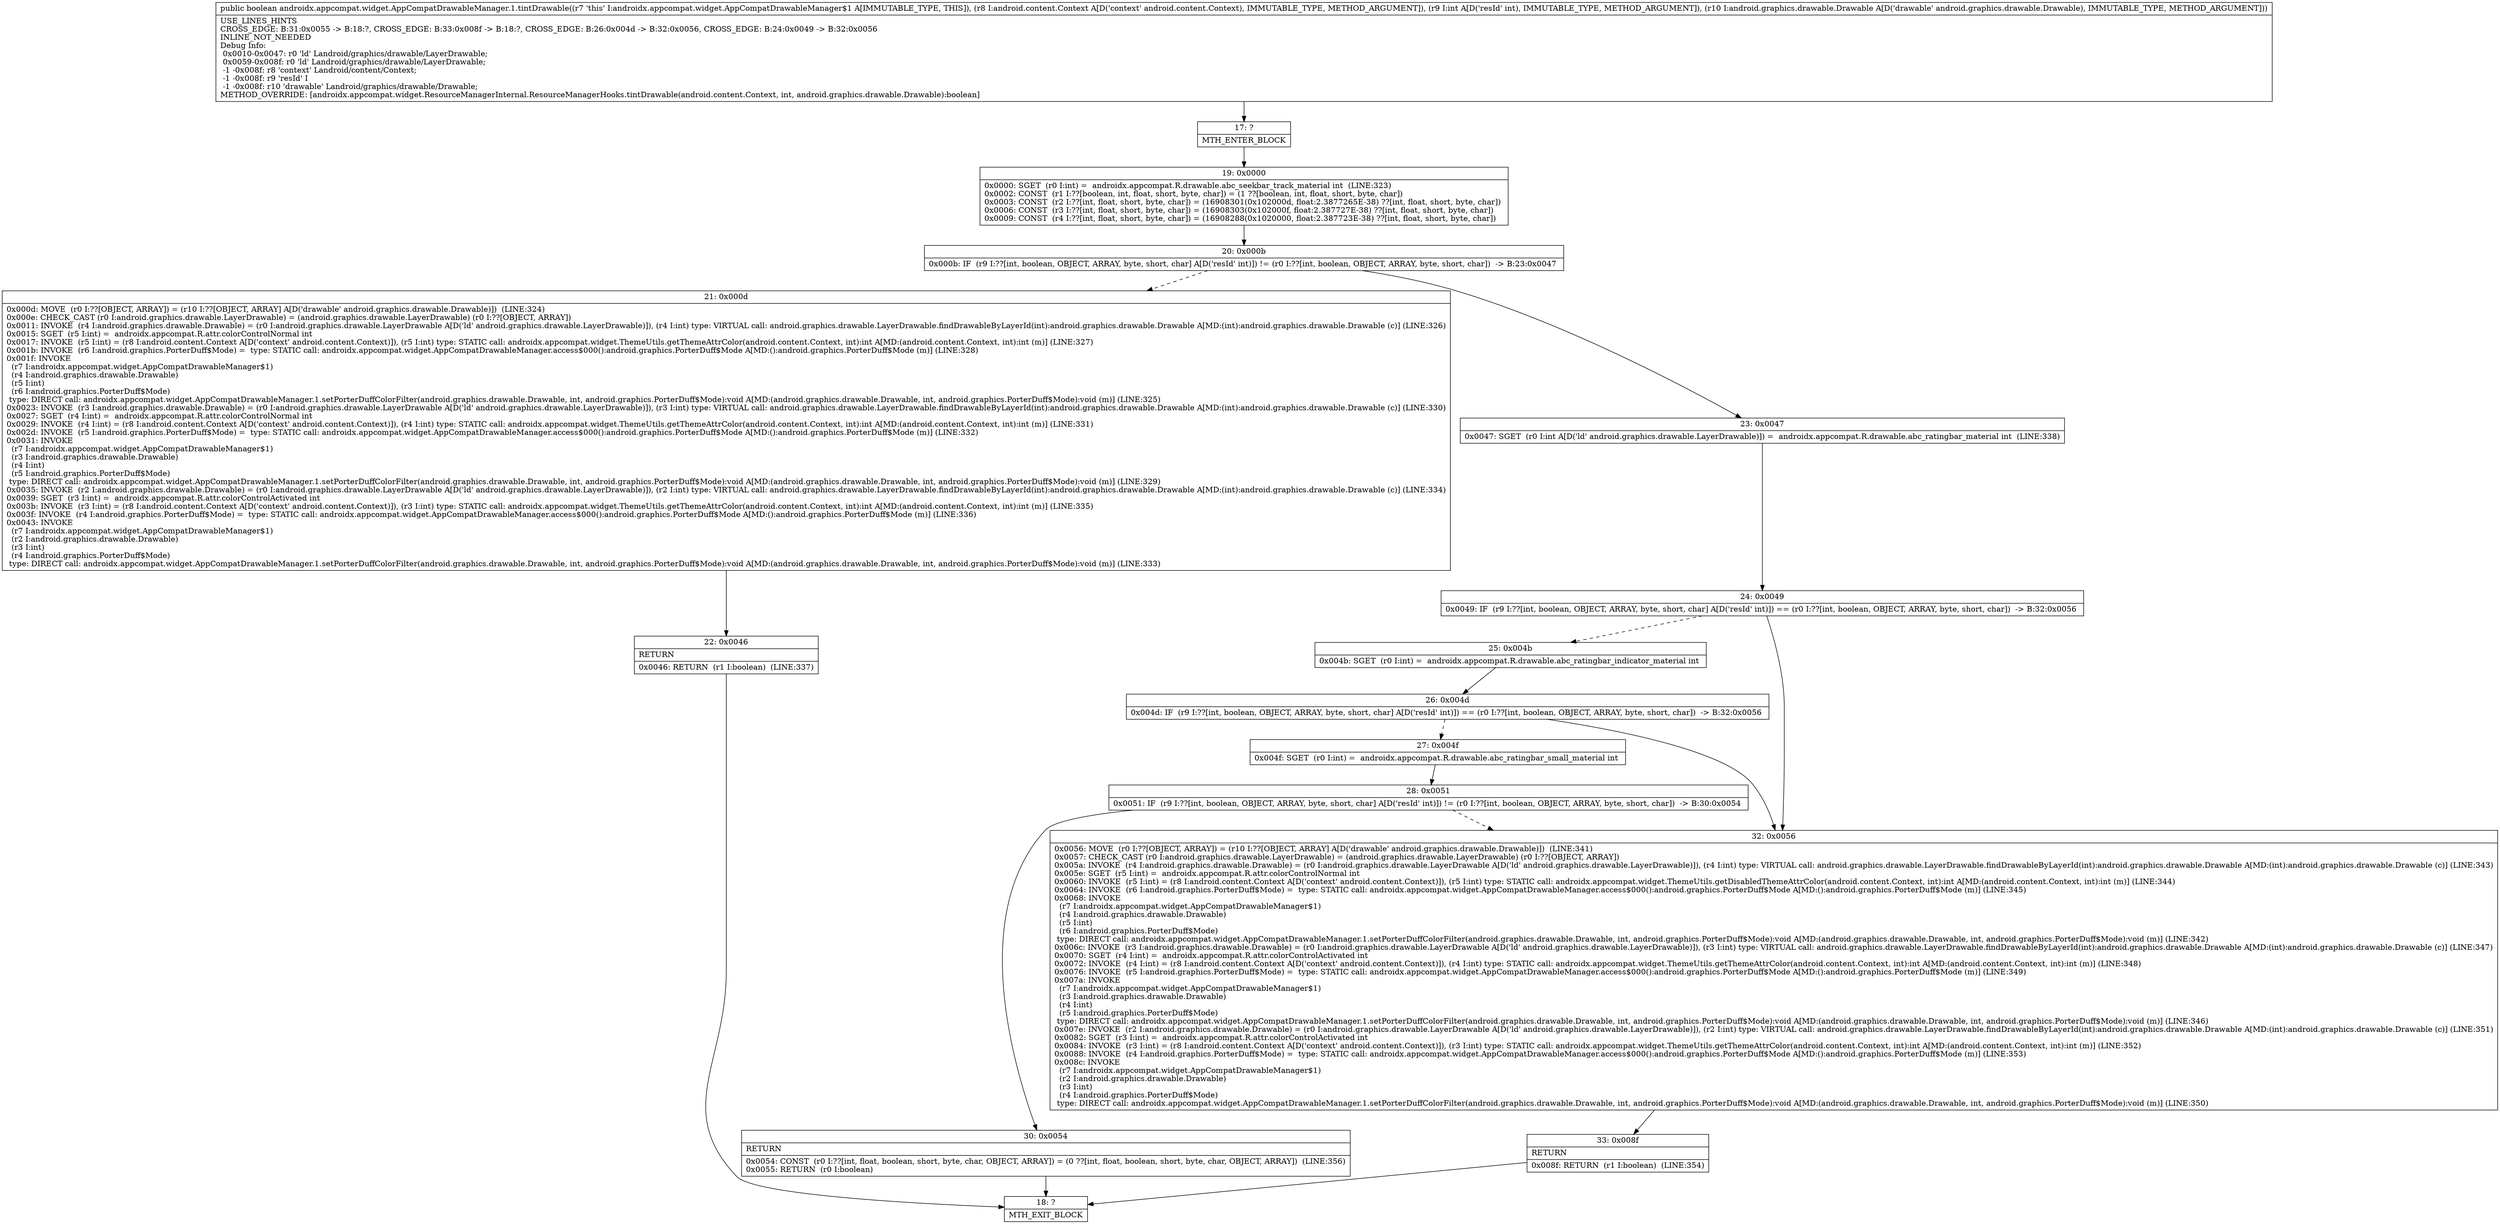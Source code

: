 digraph "CFG forandroidx.appcompat.widget.AppCompatDrawableManager.1.tintDrawable(Landroid\/content\/Context;ILandroid\/graphics\/drawable\/Drawable;)Z" {
Node_17 [shape=record,label="{17\:\ ?|MTH_ENTER_BLOCK\l}"];
Node_19 [shape=record,label="{19\:\ 0x0000|0x0000: SGET  (r0 I:int) =  androidx.appcompat.R.drawable.abc_seekbar_track_material int  (LINE:323)\l0x0002: CONST  (r1 I:??[boolean, int, float, short, byte, char]) = (1 ??[boolean, int, float, short, byte, char]) \l0x0003: CONST  (r2 I:??[int, float, short, byte, char]) = (16908301(0x102000d, float:2.3877265E\-38) ??[int, float, short, byte, char]) \l0x0006: CONST  (r3 I:??[int, float, short, byte, char]) = (16908303(0x102000f, float:2.387727E\-38) ??[int, float, short, byte, char]) \l0x0009: CONST  (r4 I:??[int, float, short, byte, char]) = (16908288(0x1020000, float:2.387723E\-38) ??[int, float, short, byte, char]) \l}"];
Node_20 [shape=record,label="{20\:\ 0x000b|0x000b: IF  (r9 I:??[int, boolean, OBJECT, ARRAY, byte, short, char] A[D('resId' int)]) != (r0 I:??[int, boolean, OBJECT, ARRAY, byte, short, char])  \-\> B:23:0x0047 \l}"];
Node_21 [shape=record,label="{21\:\ 0x000d|0x000d: MOVE  (r0 I:??[OBJECT, ARRAY]) = (r10 I:??[OBJECT, ARRAY] A[D('drawable' android.graphics.drawable.Drawable)])  (LINE:324)\l0x000e: CHECK_CAST (r0 I:android.graphics.drawable.LayerDrawable) = (android.graphics.drawable.LayerDrawable) (r0 I:??[OBJECT, ARRAY]) \l0x0011: INVOKE  (r4 I:android.graphics.drawable.Drawable) = (r0 I:android.graphics.drawable.LayerDrawable A[D('ld' android.graphics.drawable.LayerDrawable)]), (r4 I:int) type: VIRTUAL call: android.graphics.drawable.LayerDrawable.findDrawableByLayerId(int):android.graphics.drawable.Drawable A[MD:(int):android.graphics.drawable.Drawable (c)] (LINE:326)\l0x0015: SGET  (r5 I:int) =  androidx.appcompat.R.attr.colorControlNormal int \l0x0017: INVOKE  (r5 I:int) = (r8 I:android.content.Context A[D('context' android.content.Context)]), (r5 I:int) type: STATIC call: androidx.appcompat.widget.ThemeUtils.getThemeAttrColor(android.content.Context, int):int A[MD:(android.content.Context, int):int (m)] (LINE:327)\l0x001b: INVOKE  (r6 I:android.graphics.PorterDuff$Mode) =  type: STATIC call: androidx.appcompat.widget.AppCompatDrawableManager.access$000():android.graphics.PorterDuff$Mode A[MD:():android.graphics.PorterDuff$Mode (m)] (LINE:328)\l0x001f: INVOKE  \l  (r7 I:androidx.appcompat.widget.AppCompatDrawableManager$1)\l  (r4 I:android.graphics.drawable.Drawable)\l  (r5 I:int)\l  (r6 I:android.graphics.PorterDuff$Mode)\l type: DIRECT call: androidx.appcompat.widget.AppCompatDrawableManager.1.setPorterDuffColorFilter(android.graphics.drawable.Drawable, int, android.graphics.PorterDuff$Mode):void A[MD:(android.graphics.drawable.Drawable, int, android.graphics.PorterDuff$Mode):void (m)] (LINE:325)\l0x0023: INVOKE  (r3 I:android.graphics.drawable.Drawable) = (r0 I:android.graphics.drawable.LayerDrawable A[D('ld' android.graphics.drawable.LayerDrawable)]), (r3 I:int) type: VIRTUAL call: android.graphics.drawable.LayerDrawable.findDrawableByLayerId(int):android.graphics.drawable.Drawable A[MD:(int):android.graphics.drawable.Drawable (c)] (LINE:330)\l0x0027: SGET  (r4 I:int) =  androidx.appcompat.R.attr.colorControlNormal int \l0x0029: INVOKE  (r4 I:int) = (r8 I:android.content.Context A[D('context' android.content.Context)]), (r4 I:int) type: STATIC call: androidx.appcompat.widget.ThemeUtils.getThemeAttrColor(android.content.Context, int):int A[MD:(android.content.Context, int):int (m)] (LINE:331)\l0x002d: INVOKE  (r5 I:android.graphics.PorterDuff$Mode) =  type: STATIC call: androidx.appcompat.widget.AppCompatDrawableManager.access$000():android.graphics.PorterDuff$Mode A[MD:():android.graphics.PorterDuff$Mode (m)] (LINE:332)\l0x0031: INVOKE  \l  (r7 I:androidx.appcompat.widget.AppCompatDrawableManager$1)\l  (r3 I:android.graphics.drawable.Drawable)\l  (r4 I:int)\l  (r5 I:android.graphics.PorterDuff$Mode)\l type: DIRECT call: androidx.appcompat.widget.AppCompatDrawableManager.1.setPorterDuffColorFilter(android.graphics.drawable.Drawable, int, android.graphics.PorterDuff$Mode):void A[MD:(android.graphics.drawable.Drawable, int, android.graphics.PorterDuff$Mode):void (m)] (LINE:329)\l0x0035: INVOKE  (r2 I:android.graphics.drawable.Drawable) = (r0 I:android.graphics.drawable.LayerDrawable A[D('ld' android.graphics.drawable.LayerDrawable)]), (r2 I:int) type: VIRTUAL call: android.graphics.drawable.LayerDrawable.findDrawableByLayerId(int):android.graphics.drawable.Drawable A[MD:(int):android.graphics.drawable.Drawable (c)] (LINE:334)\l0x0039: SGET  (r3 I:int) =  androidx.appcompat.R.attr.colorControlActivated int \l0x003b: INVOKE  (r3 I:int) = (r8 I:android.content.Context A[D('context' android.content.Context)]), (r3 I:int) type: STATIC call: androidx.appcompat.widget.ThemeUtils.getThemeAttrColor(android.content.Context, int):int A[MD:(android.content.Context, int):int (m)] (LINE:335)\l0x003f: INVOKE  (r4 I:android.graphics.PorterDuff$Mode) =  type: STATIC call: androidx.appcompat.widget.AppCompatDrawableManager.access$000():android.graphics.PorterDuff$Mode A[MD:():android.graphics.PorterDuff$Mode (m)] (LINE:336)\l0x0043: INVOKE  \l  (r7 I:androidx.appcompat.widget.AppCompatDrawableManager$1)\l  (r2 I:android.graphics.drawable.Drawable)\l  (r3 I:int)\l  (r4 I:android.graphics.PorterDuff$Mode)\l type: DIRECT call: androidx.appcompat.widget.AppCompatDrawableManager.1.setPorterDuffColorFilter(android.graphics.drawable.Drawable, int, android.graphics.PorterDuff$Mode):void A[MD:(android.graphics.drawable.Drawable, int, android.graphics.PorterDuff$Mode):void (m)] (LINE:333)\l}"];
Node_22 [shape=record,label="{22\:\ 0x0046|RETURN\l|0x0046: RETURN  (r1 I:boolean)  (LINE:337)\l}"];
Node_18 [shape=record,label="{18\:\ ?|MTH_EXIT_BLOCK\l}"];
Node_23 [shape=record,label="{23\:\ 0x0047|0x0047: SGET  (r0 I:int A[D('ld' android.graphics.drawable.LayerDrawable)]) =  androidx.appcompat.R.drawable.abc_ratingbar_material int  (LINE:338)\l}"];
Node_24 [shape=record,label="{24\:\ 0x0049|0x0049: IF  (r9 I:??[int, boolean, OBJECT, ARRAY, byte, short, char] A[D('resId' int)]) == (r0 I:??[int, boolean, OBJECT, ARRAY, byte, short, char])  \-\> B:32:0x0056 \l}"];
Node_25 [shape=record,label="{25\:\ 0x004b|0x004b: SGET  (r0 I:int) =  androidx.appcompat.R.drawable.abc_ratingbar_indicator_material int \l}"];
Node_26 [shape=record,label="{26\:\ 0x004d|0x004d: IF  (r9 I:??[int, boolean, OBJECT, ARRAY, byte, short, char] A[D('resId' int)]) == (r0 I:??[int, boolean, OBJECT, ARRAY, byte, short, char])  \-\> B:32:0x0056 \l}"];
Node_27 [shape=record,label="{27\:\ 0x004f|0x004f: SGET  (r0 I:int) =  androidx.appcompat.R.drawable.abc_ratingbar_small_material int \l}"];
Node_28 [shape=record,label="{28\:\ 0x0051|0x0051: IF  (r9 I:??[int, boolean, OBJECT, ARRAY, byte, short, char] A[D('resId' int)]) != (r0 I:??[int, boolean, OBJECT, ARRAY, byte, short, char])  \-\> B:30:0x0054 \l}"];
Node_30 [shape=record,label="{30\:\ 0x0054|RETURN\l|0x0054: CONST  (r0 I:??[int, float, boolean, short, byte, char, OBJECT, ARRAY]) = (0 ??[int, float, boolean, short, byte, char, OBJECT, ARRAY])  (LINE:356)\l0x0055: RETURN  (r0 I:boolean) \l}"];
Node_32 [shape=record,label="{32\:\ 0x0056|0x0056: MOVE  (r0 I:??[OBJECT, ARRAY]) = (r10 I:??[OBJECT, ARRAY] A[D('drawable' android.graphics.drawable.Drawable)])  (LINE:341)\l0x0057: CHECK_CAST (r0 I:android.graphics.drawable.LayerDrawable) = (android.graphics.drawable.LayerDrawable) (r0 I:??[OBJECT, ARRAY]) \l0x005a: INVOKE  (r4 I:android.graphics.drawable.Drawable) = (r0 I:android.graphics.drawable.LayerDrawable A[D('ld' android.graphics.drawable.LayerDrawable)]), (r4 I:int) type: VIRTUAL call: android.graphics.drawable.LayerDrawable.findDrawableByLayerId(int):android.graphics.drawable.Drawable A[MD:(int):android.graphics.drawable.Drawable (c)] (LINE:343)\l0x005e: SGET  (r5 I:int) =  androidx.appcompat.R.attr.colorControlNormal int \l0x0060: INVOKE  (r5 I:int) = (r8 I:android.content.Context A[D('context' android.content.Context)]), (r5 I:int) type: STATIC call: androidx.appcompat.widget.ThemeUtils.getDisabledThemeAttrColor(android.content.Context, int):int A[MD:(android.content.Context, int):int (m)] (LINE:344)\l0x0064: INVOKE  (r6 I:android.graphics.PorterDuff$Mode) =  type: STATIC call: androidx.appcompat.widget.AppCompatDrawableManager.access$000():android.graphics.PorterDuff$Mode A[MD:():android.graphics.PorterDuff$Mode (m)] (LINE:345)\l0x0068: INVOKE  \l  (r7 I:androidx.appcompat.widget.AppCompatDrawableManager$1)\l  (r4 I:android.graphics.drawable.Drawable)\l  (r5 I:int)\l  (r6 I:android.graphics.PorterDuff$Mode)\l type: DIRECT call: androidx.appcompat.widget.AppCompatDrawableManager.1.setPorterDuffColorFilter(android.graphics.drawable.Drawable, int, android.graphics.PorterDuff$Mode):void A[MD:(android.graphics.drawable.Drawable, int, android.graphics.PorterDuff$Mode):void (m)] (LINE:342)\l0x006c: INVOKE  (r3 I:android.graphics.drawable.Drawable) = (r0 I:android.graphics.drawable.LayerDrawable A[D('ld' android.graphics.drawable.LayerDrawable)]), (r3 I:int) type: VIRTUAL call: android.graphics.drawable.LayerDrawable.findDrawableByLayerId(int):android.graphics.drawable.Drawable A[MD:(int):android.graphics.drawable.Drawable (c)] (LINE:347)\l0x0070: SGET  (r4 I:int) =  androidx.appcompat.R.attr.colorControlActivated int \l0x0072: INVOKE  (r4 I:int) = (r8 I:android.content.Context A[D('context' android.content.Context)]), (r4 I:int) type: STATIC call: androidx.appcompat.widget.ThemeUtils.getThemeAttrColor(android.content.Context, int):int A[MD:(android.content.Context, int):int (m)] (LINE:348)\l0x0076: INVOKE  (r5 I:android.graphics.PorterDuff$Mode) =  type: STATIC call: androidx.appcompat.widget.AppCompatDrawableManager.access$000():android.graphics.PorterDuff$Mode A[MD:():android.graphics.PorterDuff$Mode (m)] (LINE:349)\l0x007a: INVOKE  \l  (r7 I:androidx.appcompat.widget.AppCompatDrawableManager$1)\l  (r3 I:android.graphics.drawable.Drawable)\l  (r4 I:int)\l  (r5 I:android.graphics.PorterDuff$Mode)\l type: DIRECT call: androidx.appcompat.widget.AppCompatDrawableManager.1.setPorterDuffColorFilter(android.graphics.drawable.Drawable, int, android.graphics.PorterDuff$Mode):void A[MD:(android.graphics.drawable.Drawable, int, android.graphics.PorterDuff$Mode):void (m)] (LINE:346)\l0x007e: INVOKE  (r2 I:android.graphics.drawable.Drawable) = (r0 I:android.graphics.drawable.LayerDrawable A[D('ld' android.graphics.drawable.LayerDrawable)]), (r2 I:int) type: VIRTUAL call: android.graphics.drawable.LayerDrawable.findDrawableByLayerId(int):android.graphics.drawable.Drawable A[MD:(int):android.graphics.drawable.Drawable (c)] (LINE:351)\l0x0082: SGET  (r3 I:int) =  androidx.appcompat.R.attr.colorControlActivated int \l0x0084: INVOKE  (r3 I:int) = (r8 I:android.content.Context A[D('context' android.content.Context)]), (r3 I:int) type: STATIC call: androidx.appcompat.widget.ThemeUtils.getThemeAttrColor(android.content.Context, int):int A[MD:(android.content.Context, int):int (m)] (LINE:352)\l0x0088: INVOKE  (r4 I:android.graphics.PorterDuff$Mode) =  type: STATIC call: androidx.appcompat.widget.AppCompatDrawableManager.access$000():android.graphics.PorterDuff$Mode A[MD:():android.graphics.PorterDuff$Mode (m)] (LINE:353)\l0x008c: INVOKE  \l  (r7 I:androidx.appcompat.widget.AppCompatDrawableManager$1)\l  (r2 I:android.graphics.drawable.Drawable)\l  (r3 I:int)\l  (r4 I:android.graphics.PorterDuff$Mode)\l type: DIRECT call: androidx.appcompat.widget.AppCompatDrawableManager.1.setPorterDuffColorFilter(android.graphics.drawable.Drawable, int, android.graphics.PorterDuff$Mode):void A[MD:(android.graphics.drawable.Drawable, int, android.graphics.PorterDuff$Mode):void (m)] (LINE:350)\l}"];
Node_33 [shape=record,label="{33\:\ 0x008f|RETURN\l|0x008f: RETURN  (r1 I:boolean)  (LINE:354)\l}"];
MethodNode[shape=record,label="{public boolean androidx.appcompat.widget.AppCompatDrawableManager.1.tintDrawable((r7 'this' I:androidx.appcompat.widget.AppCompatDrawableManager$1 A[IMMUTABLE_TYPE, THIS]), (r8 I:android.content.Context A[D('context' android.content.Context), IMMUTABLE_TYPE, METHOD_ARGUMENT]), (r9 I:int A[D('resId' int), IMMUTABLE_TYPE, METHOD_ARGUMENT]), (r10 I:android.graphics.drawable.Drawable A[D('drawable' android.graphics.drawable.Drawable), IMMUTABLE_TYPE, METHOD_ARGUMENT]))  | USE_LINES_HINTS\lCROSS_EDGE: B:31:0x0055 \-\> B:18:?, CROSS_EDGE: B:33:0x008f \-\> B:18:?, CROSS_EDGE: B:26:0x004d \-\> B:32:0x0056, CROSS_EDGE: B:24:0x0049 \-\> B:32:0x0056\lINLINE_NOT_NEEDED\lDebug Info:\l  0x0010\-0x0047: r0 'ld' Landroid\/graphics\/drawable\/LayerDrawable;\l  0x0059\-0x008f: r0 'ld' Landroid\/graphics\/drawable\/LayerDrawable;\l  \-1 \-0x008f: r8 'context' Landroid\/content\/Context;\l  \-1 \-0x008f: r9 'resId' I\l  \-1 \-0x008f: r10 'drawable' Landroid\/graphics\/drawable\/Drawable;\lMETHOD_OVERRIDE: [androidx.appcompat.widget.ResourceManagerInternal.ResourceManagerHooks.tintDrawable(android.content.Context, int, android.graphics.drawable.Drawable):boolean]\l}"];
MethodNode -> Node_17;Node_17 -> Node_19;
Node_19 -> Node_20;
Node_20 -> Node_21[style=dashed];
Node_20 -> Node_23;
Node_21 -> Node_22;
Node_22 -> Node_18;
Node_23 -> Node_24;
Node_24 -> Node_25[style=dashed];
Node_24 -> Node_32;
Node_25 -> Node_26;
Node_26 -> Node_27[style=dashed];
Node_26 -> Node_32;
Node_27 -> Node_28;
Node_28 -> Node_30;
Node_28 -> Node_32[style=dashed];
Node_30 -> Node_18;
Node_32 -> Node_33;
Node_33 -> Node_18;
}

